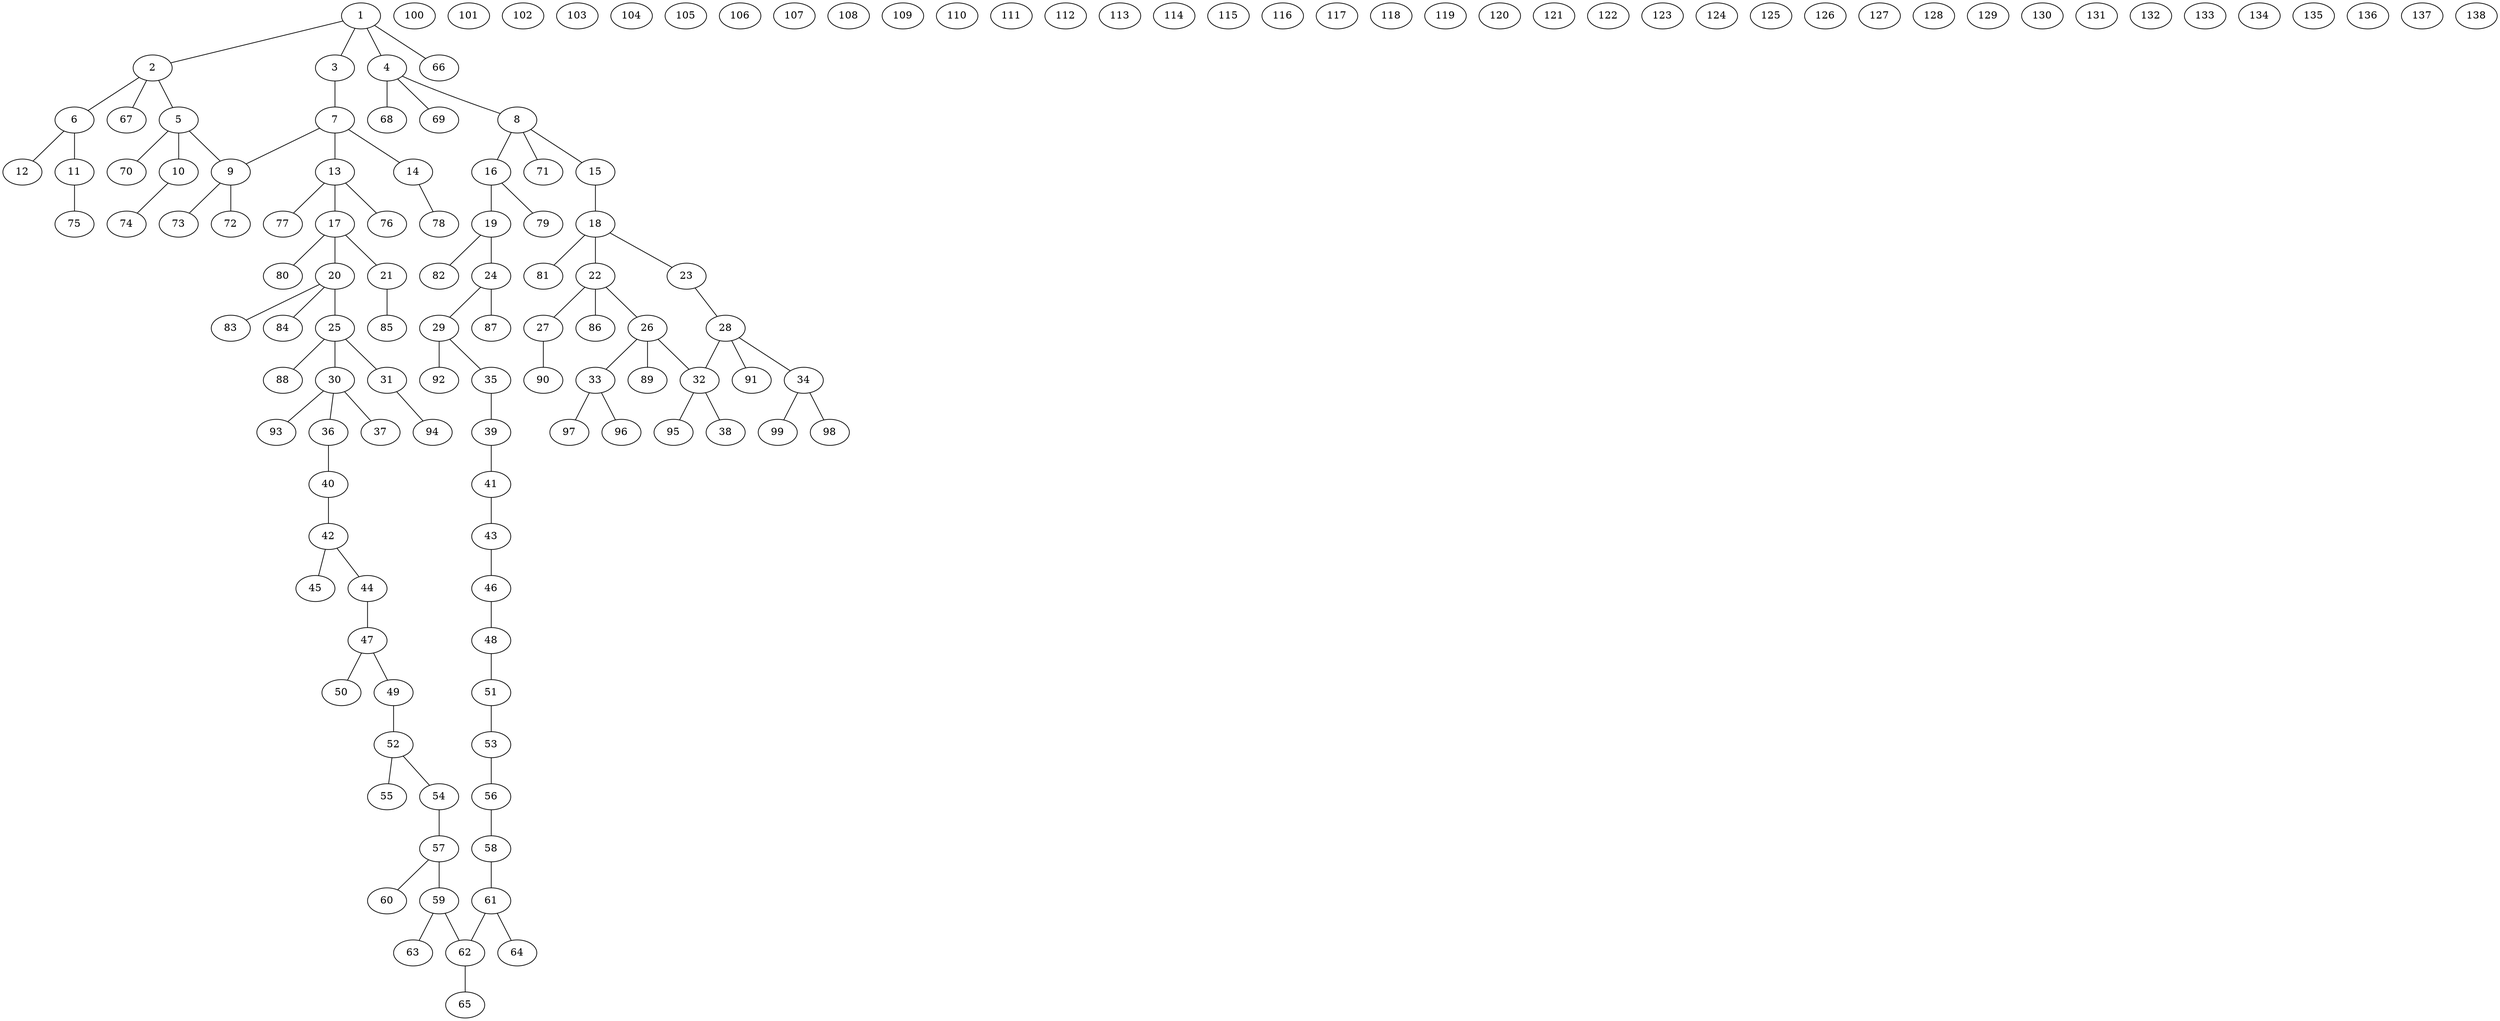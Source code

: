 graph molecule_4049 {
	1	 [chem=C];
	2	 [chem=C];
	1 -- 2	 [valence=1];
	3	 [chem=O];
	1 -- 3	 [valence=1];
	4	 [chem=C];
	1 -- 4	 [valence=1];
	66	 [chem=H];
	1 -- 66	 [valence=1];
	5	 [chem=C];
	2 -- 5	 [valence=1];
	6	 [chem=C];
	2 -- 6	 [valence=1];
	67	 [chem=H];
	2 -- 67	 [valence=1];
	7	 [chem=C];
	3 -- 7	 [valence=1];
	8	 [chem=C];
	4 -- 8	 [valence=1];
	68	 [chem=H];
	4 -- 68	 [valence=1];
	69	 [chem=H];
	4 -- 69	 [valence=1];
	9	 [chem=C];
	5 -- 9	 [valence=1];
	10	 [chem=O];
	5 -- 10	 [valence=1];
	70	 [chem=H];
	5 -- 70	 [valence=1];
	11	 [chem=O];
	6 -- 11	 [valence=1];
	12	 [chem=O];
	6 -- 12	 [valence=2];
	7 -- 9	 [valence=1];
	13	 [chem=C];
	7 -- 13	 [valence=1];
	14	 [chem=O];
	7 -- 14	 [valence=1];
	15	 [chem=O];
	8 -- 15	 [valence=1];
	16	 [chem=C];
	8 -- 16	 [valence=1];
	71	 [chem=H];
	8 -- 71	 [valence=1];
	72	 [chem=H];
	9 -- 72	 [valence=1];
	73	 [chem=H];
	9 -- 73	 [valence=1];
	74	 [chem=H];
	10 -- 74	 [valence=1];
	75	 [chem=H];
	11 -- 75	 [valence=1];
	17	 [chem=C];
	13 -- 17	 [valence=1];
	76	 [chem=H];
	13 -- 76	 [valence=1];
	77	 [chem=H];
	13 -- 77	 [valence=1];
	78	 [chem=H];
	14 -- 78	 [valence=1];
	18	 [chem=C];
	15 -- 18	 [valence=1];
	19	 [chem=C];
	16 -- 19	 [valence=2];
	79	 [chem=H];
	16 -- 79	 [valence=1];
	20	 [chem=C];
	17 -- 20	 [valence=1];
	21	 [chem=O];
	17 -- 21	 [valence=1];
	80	 [chem=H];
	17 -- 80	 [valence=1];
	22	 [chem=C];
	18 -- 22	 [valence=1];
	23	 [chem=O];
	18 -- 23	 [valence=1];
	81	 [chem=H];
	18 -- 81	 [valence=1];
	24	 [chem=C];
	19 -- 24	 [valence=1];
	82	 [chem=H];
	19 -- 82	 [valence=1];
	25	 [chem=C];
	20 -- 25	 [valence=1];
	83	 [chem=H];
	20 -- 83	 [valence=1];
	84	 [chem=H];
	20 -- 84	 [valence=1];
	85	 [chem=H];
	21 -- 85	 [valence=1];
	26	 [chem=C];
	22 -- 26	 [valence=1];
	27	 [chem=O];
	22 -- 27	 [valence=1];
	86	 [chem=H];
	22 -- 86	 [valence=1];
	28	 [chem=C];
	23 -- 28	 [valence=1];
	29	 [chem=C];
	24 -- 29	 [valence=2];
	87	 [chem=H];
	24 -- 87	 [valence=1];
	30	 [chem=C];
	25 -- 30	 [valence=1];
	31	 [chem=O];
	25 -- 31	 [valence=1];
	88	 [chem=H];
	25 -- 88	 [valence=1];
	32	 [chem=C];
	26 -- 32	 [valence=1];
	33	 [chem=N];
	26 -- 33	 [valence=1];
	89	 [chem=H];
	26 -- 89	 [valence=1];
	90	 [chem=H];
	27 -- 90	 [valence=1];
	28 -- 32	 [valence=1];
	34	 [chem=C];
	28 -- 34	 [valence=1];
	91	 [chem=H];
	28 -- 91	 [valence=1];
	35	 [chem=C];
	29 -- 35	 [valence=1];
	92	 [chem=H];
	29 -- 92	 [valence=1];
	36	 [chem=C];
	30 -- 36	 [valence=1];
	37	 [chem=O];
	30 -- 37	 [valence=1];
	93	 [chem=H];
	30 -- 93	 [valence=1];
	94	 [chem=H];
	31 -- 94	 [valence=1];
	38	 [chem=O];
	32 -- 38	 [valence=1];
	95	 [chem=H];
	32 -- 95	 [valence=1];
	96	 [chem=H];
	33 -- 96	 [valence=1];
	97	 [chem=H];
	33 -- 97	 [valence=1];
	98	 [chem=H];
	34 -- 98	 [valence=1];
	99	 [chem=H];
	34 -- 99	 [valence=1];
	39	 [chem=C];
	35 -- 39	 [valence=2];
	40	 [chem=C];
	36 -- 40	 [valence=1];
	41	 [chem=C];
	39 -- 41	 [valence=1];
	42	 [chem=C];
	40 -- 42	 [valence=1];
	43	 [chem=C];
	41 -- 43	 [valence=2];
	44	 [chem=C];
	42 -- 44	 [valence=1];
	45	 [chem=O];
	42 -- 45	 [valence=1];
	46	 [chem=C];
	43 -- 46	 [valence=1];
	47	 [chem=C];
	44 -- 47	 [valence=1];
	48	 [chem=C];
	46 -- 48	 [valence=2];
	49	 [chem=C];
	47 -- 49	 [valence=1];
	50	 [chem=O];
	47 -- 50	 [valence=1];
	51	 [chem=C];
	48 -- 51	 [valence=1];
	52	 [chem=C];
	49 -- 52	 [valence=1];
	53	 [chem=C];
	51 -- 53	 [valence=2];
	54	 [chem=O];
	52 -- 54	 [valence=1];
	55	 [chem=O];
	52 -- 55	 [valence=2];
	56	 [chem=C];
	53 -- 56	 [valence=1];
	57	 [chem=C];
	54 -- 57	 [valence=1];
	58	 [chem=C];
	56 -- 58	 [valence=2];
	59	 [chem=C];
	57 -- 59	 [valence=1];
	60	 [chem=C];
	57 -- 60	 [valence=1];
	61	 [chem=C];
	58 -- 61	 [valence=1];
	62	 [chem=C];
	59 -- 62	 [valence=1];
	63	 [chem=C];
	59 -- 63	 [valence=1];
	61 -- 62	 [valence=1];
	64	 [chem=C];
	61 -- 64	 [valence=1];
	65	 [chem=O];
	62 -- 65	 [valence=1];
	100	 [chem=H];
	101	 [chem=H];
	102	 [chem=H];
	103	 [chem=H];
	104	 [chem=H];
	105	 [chem=H];
	106	 [chem=H];
	107	 [chem=H];
	108	 [chem=H];
	109	 [chem=H];
	110	 [chem=H];
	111	 [chem=H];
	112	 [chem=H];
	113	 [chem=H];
	114	 [chem=H];
	115	 [chem=H];
	116	 [chem=H];
	117	 [chem=H];
	118	 [chem=H];
	119	 [chem=H];
	120	 [chem=H];
	121	 [chem=H];
	122	 [chem=H];
	123	 [chem=H];
	124	 [chem=H];
	125	 [chem=H];
	126	 [chem=H];
	127	 [chem=H];
	128	 [chem=H];
	129	 [chem=H];
	130	 [chem=H];
	131	 [chem=H];
	132	 [chem=H];
	133	 [chem=H];
	134	 [chem=H];
	135	 [chem=H];
	136	 [chem=H];
	137	 [chem=H];
	138	 [chem=H];
}
